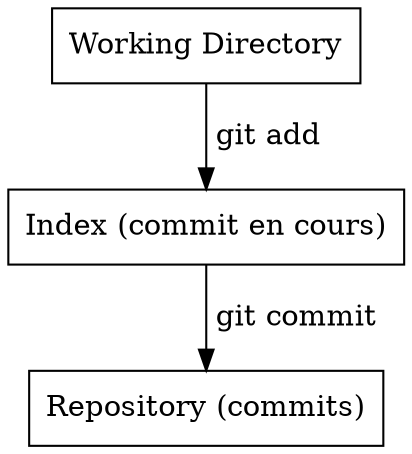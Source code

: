 digraph "Niveaux"
{
    a [shape=box] [label="Working Directory"];
    b [shape=box] [label="Index (commit en cours)"];
    c [shape=box] [label="Repository (commits)"];
    a -> b [label=" git add"];
    b -> c [label=" git commit"];
}
